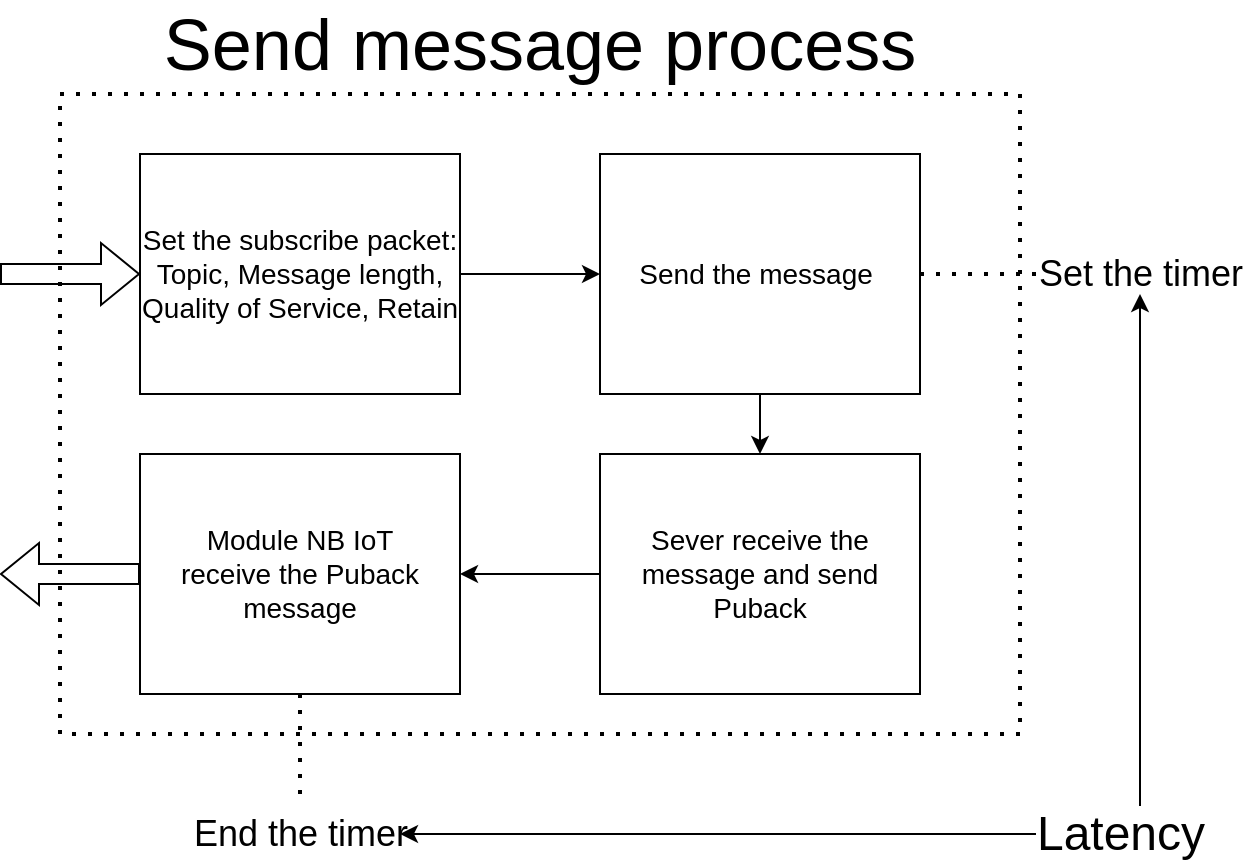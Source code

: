 <mxfile version="22.1.11" type="github">
  <diagram name="Trang-1" id="V2zDvf2DyuTqOgUaVIsy">
    <mxGraphModel dx="967" dy="603" grid="1" gridSize="10" guides="1" tooltips="1" connect="1" arrows="1" fold="1" page="1" pageScale="1" pageWidth="827" pageHeight="1169" math="0" shadow="0">
      <root>
        <mxCell id="0" />
        <mxCell id="1" parent="0" />
        <mxCell id="1z7uK4IZx8Huaa8O23BU-1" value="" style="edgeStyle=orthogonalEdgeStyle;rounded=0;orthogonalLoop=1;jettySize=auto;html=1;" parent="1" source="1z7uK4IZx8Huaa8O23BU-2" target="1z7uK4IZx8Huaa8O23BU-4" edge="1">
          <mxGeometry relative="1" as="geometry" />
        </mxCell>
        <mxCell id="1z7uK4IZx8Huaa8O23BU-2" value="&lt;font style=&quot;font-size: 14px;&quot;&gt;Set the subscribe packet: Topic, Message length, Quality of Service, Retain&lt;/font&gt;" style="rounded=0;whiteSpace=wrap;html=1;" parent="1" vertex="1">
          <mxGeometry x="150" y="560" width="160" height="120" as="geometry" />
        </mxCell>
        <mxCell id="g7Popo2GayXCr6Dp2pQ1-5" value="" style="edgeStyle=orthogonalEdgeStyle;rounded=0;orthogonalLoop=1;jettySize=auto;html=1;" edge="1" parent="1" source="1z7uK4IZx8Huaa8O23BU-4" target="g7Popo2GayXCr6Dp2pQ1-4">
          <mxGeometry relative="1" as="geometry" />
        </mxCell>
        <mxCell id="1z7uK4IZx8Huaa8O23BU-4" value="&lt;font style=&quot;font-size: 14px;&quot;&gt;Send the message&amp;nbsp;&lt;/font&gt;" style="rounded=0;whiteSpace=wrap;html=1;" parent="1" vertex="1">
          <mxGeometry x="380" y="560" width="160" height="120" as="geometry" />
        </mxCell>
        <mxCell id="1z7uK4IZx8Huaa8O23BU-9" value="" style="endArrow=none;dashed=1;html=1;dashPattern=1 3;strokeWidth=2;rounded=0;" parent="1" edge="1">
          <mxGeometry width="50" height="50" relative="1" as="geometry">
            <mxPoint x="590" y="850" as="sourcePoint" />
            <mxPoint x="590" y="850" as="targetPoint" />
            <Array as="points">
              <mxPoint x="110" y="850" />
              <mxPoint x="110" y="530" />
              <mxPoint x="590" y="530" />
            </Array>
          </mxGeometry>
        </mxCell>
        <mxCell id="1z7uK4IZx8Huaa8O23BU-10" value="&lt;font style=&quot;font-size: 36px;&quot;&gt;Send message process&lt;/font&gt;" style="text;html=1;strokeColor=none;fillColor=none;align=center;verticalAlign=middle;whiteSpace=wrap;rounded=0;" parent="1" vertex="1">
          <mxGeometry x="110" y="490" width="480" height="30" as="geometry" />
        </mxCell>
        <mxCell id="1z7uK4IZx8Huaa8O23BU-11" value="&lt;font style=&quot;font-size: 18px;&quot;&gt;Set the timer&lt;/font&gt;" style="endArrow=none;dashed=1;html=1;dashPattern=1 3;strokeWidth=2;rounded=0;entryX=1;entryY=0.5;entryDx=0;entryDy=0;" parent="1" target="1z7uK4IZx8Huaa8O23BU-4" edge="1">
          <mxGeometry x="-1" y="-20" width="50" height="50" relative="1" as="geometry">
            <mxPoint x="630" y="620" as="sourcePoint" />
            <mxPoint x="550" y="610" as="targetPoint" />
            <mxPoint x="20" y="20" as="offset" />
          </mxGeometry>
        </mxCell>
        <mxCell id="1z7uK4IZx8Huaa8O23BU-12" value="&lt;font style=&quot;font-size: 18px;&quot;&gt;End the timer&lt;/font&gt;" style="endArrow=none;dashed=1;html=1;dashPattern=1 3;strokeWidth=2;rounded=0;entryX=0.5;entryY=1;entryDx=0;entryDy=0;" parent="1" target="g7Popo2GayXCr6Dp2pQ1-3" edge="1">
          <mxGeometry x="-1" y="-20" width="50" height="50" relative="1" as="geometry">
            <mxPoint x="230" y="880" as="sourcePoint" />
            <mxPoint x="180" y="960.43" as="targetPoint" />
            <mxPoint x="-20" y="20" as="offset" />
          </mxGeometry>
        </mxCell>
        <mxCell id="g7Popo2GayXCr6Dp2pQ1-3" value="&lt;font style=&quot;font-size: 14px;&quot;&gt;Module NB IoT&lt;br&gt;receive the Puback message&lt;/font&gt;" style="rounded=0;whiteSpace=wrap;html=1;" vertex="1" parent="1">
          <mxGeometry x="150" y="710" width="160" height="120" as="geometry" />
        </mxCell>
        <mxCell id="g7Popo2GayXCr6Dp2pQ1-6" value="" style="edgeStyle=orthogonalEdgeStyle;rounded=0;orthogonalLoop=1;jettySize=auto;html=1;" edge="1" parent="1" source="g7Popo2GayXCr6Dp2pQ1-4" target="g7Popo2GayXCr6Dp2pQ1-3">
          <mxGeometry relative="1" as="geometry" />
        </mxCell>
        <mxCell id="g7Popo2GayXCr6Dp2pQ1-4" value="&lt;font style=&quot;font-size: 14px;&quot;&gt;Sever receive the message and send Puback&lt;/font&gt;" style="rounded=0;whiteSpace=wrap;html=1;" vertex="1" parent="1">
          <mxGeometry x="380" y="710" width="160" height="120" as="geometry" />
        </mxCell>
        <mxCell id="g7Popo2GayXCr6Dp2pQ1-7" value="" style="shape=flexArrow;endArrow=classic;html=1;rounded=0;entryX=0;entryY=0.5;entryDx=0;entryDy=0;" edge="1" parent="1" target="1z7uK4IZx8Huaa8O23BU-2">
          <mxGeometry width="50" height="50" relative="1" as="geometry">
            <mxPoint x="80" y="620" as="sourcePoint" />
            <mxPoint x="340" y="730" as="targetPoint" />
          </mxGeometry>
        </mxCell>
        <mxCell id="g7Popo2GayXCr6Dp2pQ1-8" value="" style="shape=flexArrow;endArrow=classic;html=1;rounded=0;exitX=0;exitY=0.5;exitDx=0;exitDy=0;" edge="1" parent="1" source="g7Popo2GayXCr6Dp2pQ1-3">
          <mxGeometry width="50" height="50" relative="1" as="geometry">
            <mxPoint x="70" y="710" as="sourcePoint" />
            <mxPoint x="80" y="770" as="targetPoint" />
          </mxGeometry>
        </mxCell>
        <mxCell id="g7Popo2GayXCr6Dp2pQ1-9" value="&lt;font style=&quot;font-size: 24px;&quot;&gt;Latency&lt;/font&gt;" style="endArrow=classic;startArrow=classic;html=1;rounded=0;" edge="1" parent="1">
          <mxGeometry x="0.125" width="50" height="50" relative="1" as="geometry">
            <mxPoint x="280" y="900" as="sourcePoint" />
            <mxPoint x="650" y="630" as="targetPoint" />
            <Array as="points">
              <mxPoint x="650" y="900" />
            </Array>
            <mxPoint as="offset" />
          </mxGeometry>
        </mxCell>
      </root>
    </mxGraphModel>
  </diagram>
</mxfile>
